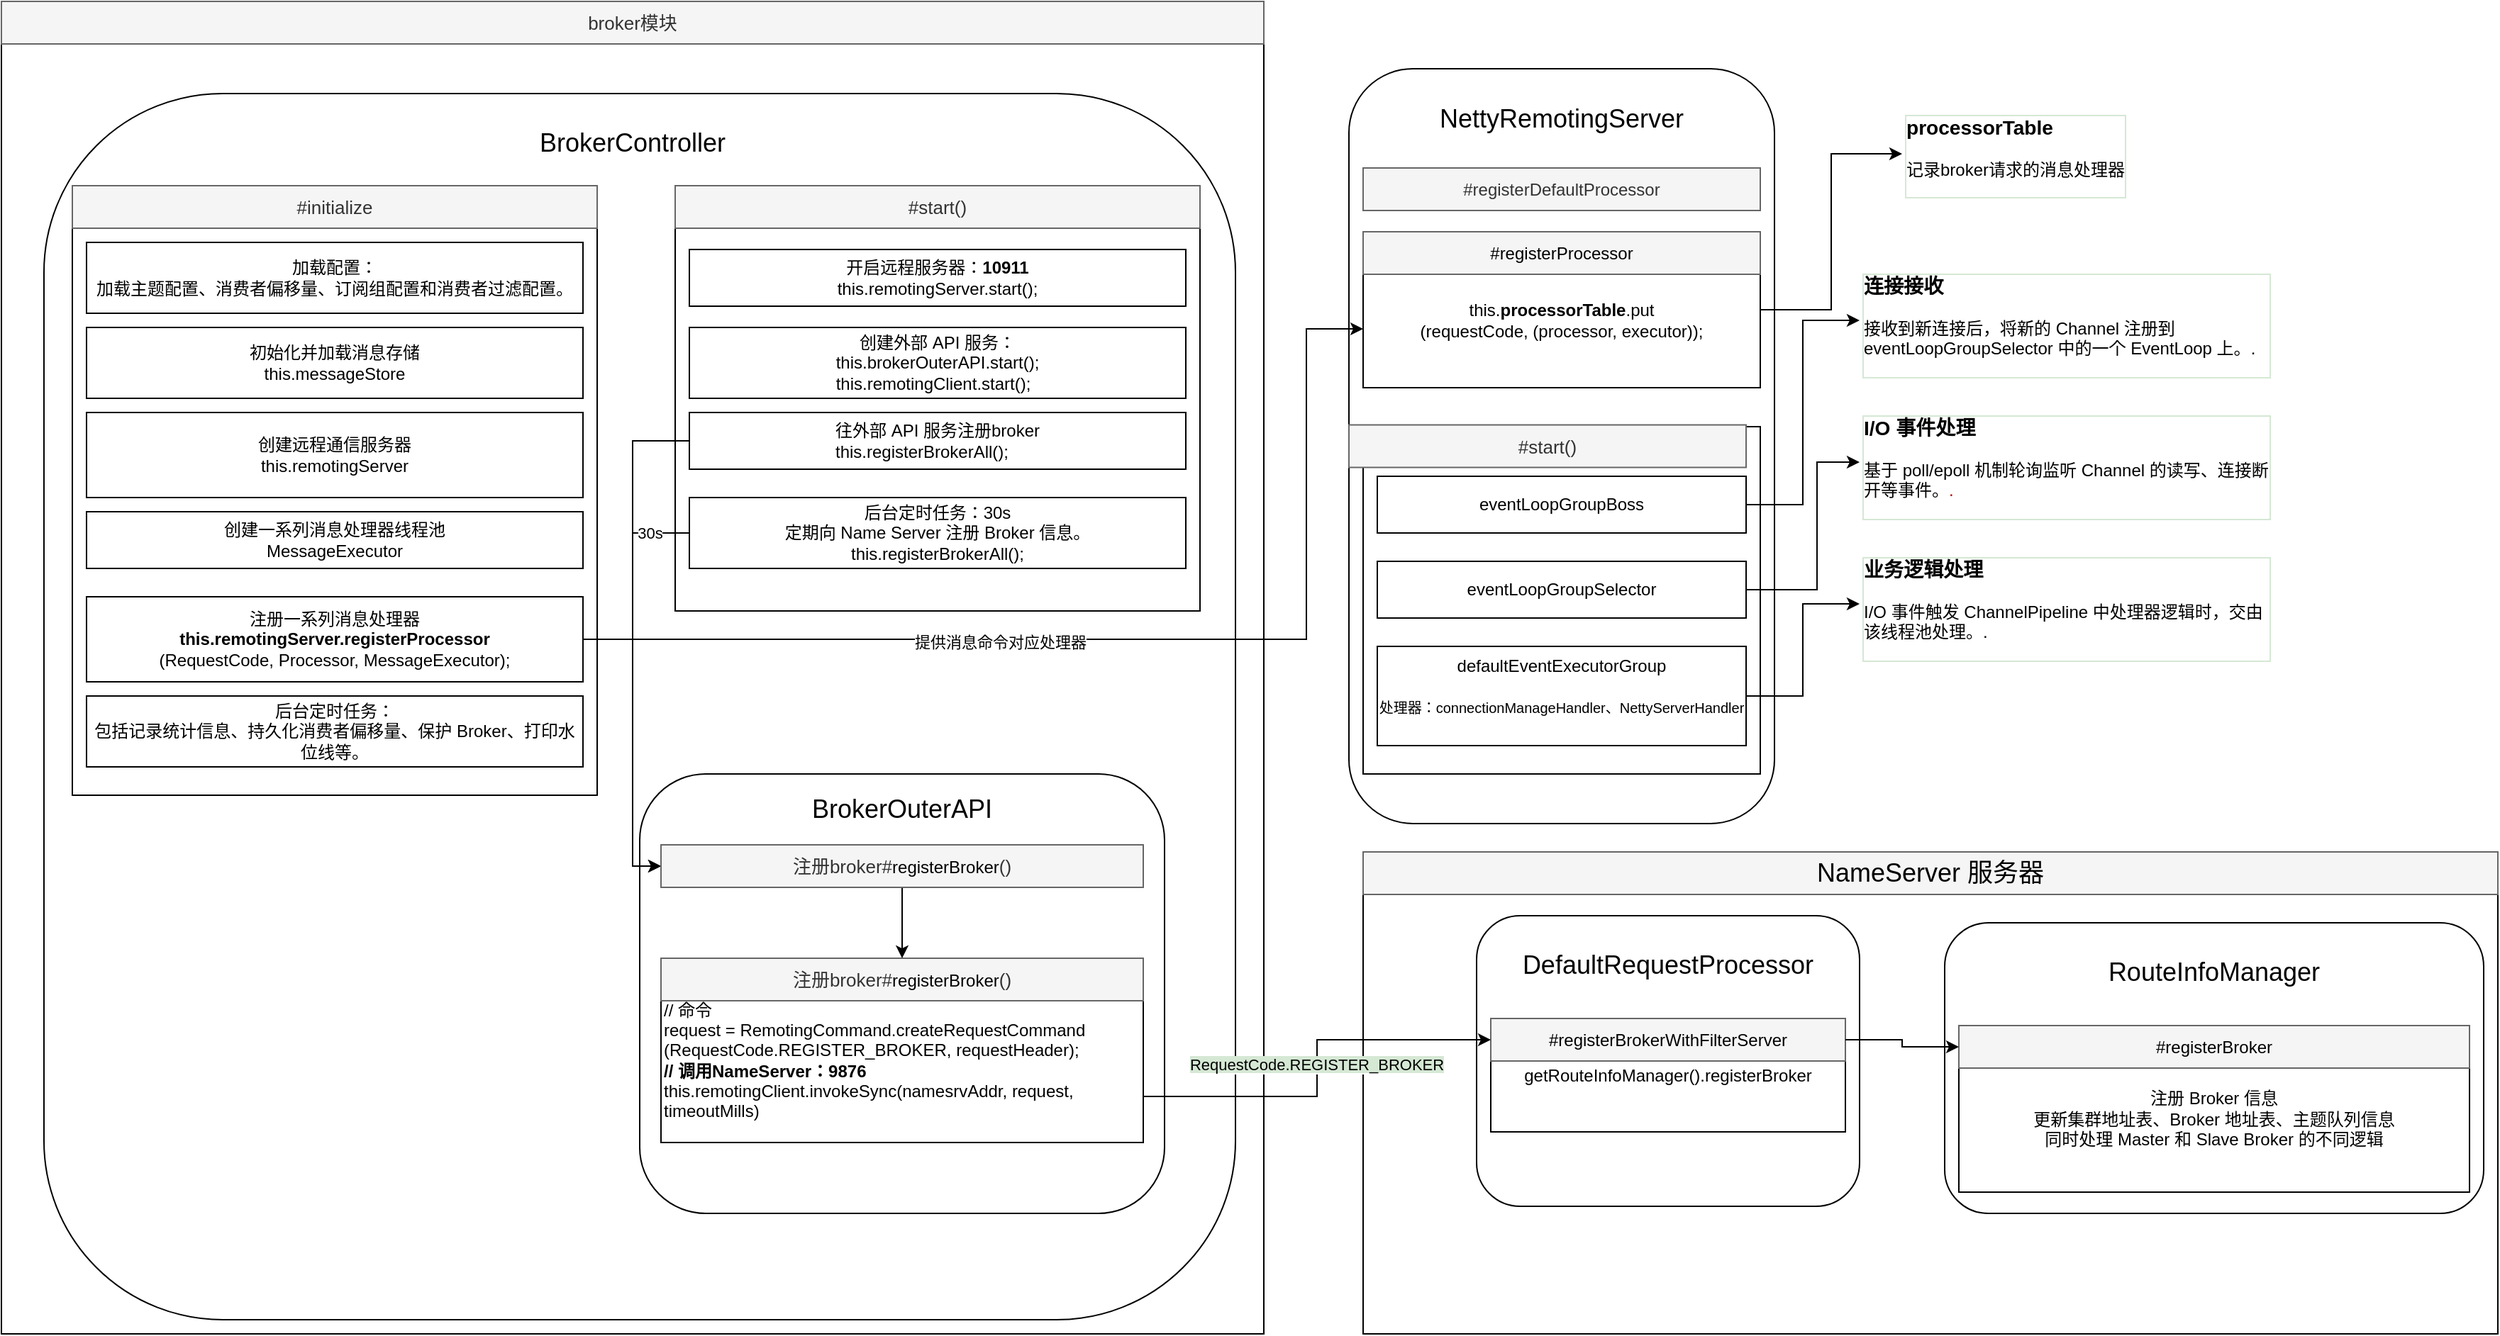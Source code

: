 <mxfile version="28.0.5">
  <diagram id="Eys0XsjKiKcDp_Y2fm7s" name="第 1 页">
    <mxGraphModel dx="2066" dy="1111" grid="1" gridSize="10" guides="1" tooltips="1" connect="1" arrows="0" fold="1" page="1" pageScale="1" pageWidth="3300" pageHeight="4681" math="0" shadow="0">
      <root>
        <mxCell id="0" />
        <mxCell id="1" parent="0" />
        <mxCell id="eET4ICUnmijQ7LKeNfcv-2" value="" style="rounded=0;whiteSpace=wrap;html=1;" parent="1" vertex="1">
          <mxGeometry x="140" y="20" width="890" height="940" as="geometry" />
        </mxCell>
        <mxCell id="eET4ICUnmijQ7LKeNfcv-3" value="&lt;span style=&quot;font-size: 13px;&quot;&gt;broker模块&lt;/span&gt;" style="text;html=1;align=center;verticalAlign=middle;whiteSpace=wrap;rounded=0;labelBackgroundColor=none;textShadow=0;fillColor=#f5f5f5;fontColor=#333333;strokeColor=#666666;" parent="1" vertex="1">
          <mxGeometry x="140" y="20" width="890" height="30" as="geometry" />
        </mxCell>
        <mxCell id="eET4ICUnmijQ7LKeNfcv-4" value="" style="rounded=1;whiteSpace=wrap;html=1;" parent="1" vertex="1">
          <mxGeometry x="170" y="85" width="840" height="865" as="geometry" />
        </mxCell>
        <mxCell id="eET4ICUnmijQ7LKeNfcv-5" value="" style="rounded=0;whiteSpace=wrap;html=1;" parent="1" vertex="1">
          <mxGeometry x="190" y="150" width="370" height="430" as="geometry" />
        </mxCell>
        <mxCell id="eET4ICUnmijQ7LKeNfcv-6" value="&lt;div&gt;加载配置：&lt;br&gt;加载主题配置、消费者偏移量、订阅组配置和消费者过滤配置。&lt;/div&gt;" style="rounded=0;whiteSpace=wrap;html=1;" parent="1" vertex="1">
          <mxGeometry x="200" y="190" width="350" height="50" as="geometry" />
        </mxCell>
        <mxCell id="eET4ICUnmijQ7LKeNfcv-7" value="&lt;span style=&quot;font-size: 18px;&quot;&gt;BrokerController&lt;/span&gt;" style="text;html=1;align=center;verticalAlign=middle;whiteSpace=wrap;rounded=0;" parent="1" vertex="1">
          <mxGeometry x="480" y="105" width="210" height="30" as="geometry" />
        </mxCell>
        <mxCell id="eET4ICUnmijQ7LKeNfcv-8" value="&lt;div&gt;初始化并加载消息存储&lt;/div&gt;&lt;div style=&quot;&quot;&gt;&lt;div style=&quot;&quot;&gt;this.messageStore&lt;/div&gt;&lt;/div&gt;" style="rounded=0;whiteSpace=wrap;html=1;align=center;verticalAlign=middle;" parent="1" vertex="1">
          <mxGeometry x="200" y="250" width="350" height="50" as="geometry" />
        </mxCell>
        <mxCell id="eET4ICUnmijQ7LKeNfcv-9" value="&lt;span style=&quot;background-color: transparent;&quot;&gt;创建远程通信服务器&lt;br&gt;this.remotingServer&lt;br&gt;&lt;/span&gt;" style="rounded=0;whiteSpace=wrap;html=1;" parent="1" vertex="1">
          <mxGeometry x="200" y="310" width="350" height="60" as="geometry" />
        </mxCell>
        <mxCell id="eET4ICUnmijQ7LKeNfcv-11" value="" style="rounded=1;whiteSpace=wrap;html=1;" parent="1" vertex="1">
          <mxGeometry x="1090" y="67.5" width="300" height="532.5" as="geometry" />
        </mxCell>
        <mxCell id="eET4ICUnmijQ7LKeNfcv-12" value="&lt;span style=&quot;font-size: 18px;&quot;&gt;NettyRemotingServer&lt;/span&gt;" style="text;html=1;align=center;verticalAlign=middle;whiteSpace=wrap;rounded=0;" parent="1" vertex="1">
          <mxGeometry x="1150" y="77.5" width="180" height="50" as="geometry" />
        </mxCell>
        <mxCell id="eET4ICUnmijQ7LKeNfcv-13" value="#registerDefaultProcessor" style="rounded=0;whiteSpace=wrap;html=1;align=center;labelBackgroundColor=none;fillColor=#f5f5f5;fontColor=#333333;strokeColor=#666666;" parent="1" vertex="1">
          <mxGeometry x="1100" y="137.5" width="280" height="30" as="geometry" />
        </mxCell>
        <mxCell id="eET4ICUnmijQ7LKeNfcv-16" value="&lt;div&gt;&lt;span style=&quot;background-color: transparent;&quot;&gt;后台定时任务：&lt;br&gt;包括记录统计信息、持久化消费者偏移量、保护 Broker、打印水位线等。&lt;/span&gt;&lt;/div&gt;" style="rounded=0;whiteSpace=wrap;html=1;" parent="1" vertex="1">
          <mxGeometry x="200" y="510" width="350" height="50" as="geometry" />
        </mxCell>
        <mxCell id="eET4ICUnmijQ7LKeNfcv-17" value="" style="rounded=1;whiteSpace=wrap;html=1;" parent="1" vertex="1">
          <mxGeometry x="590" y="565" width="370" height="310" as="geometry" />
        </mxCell>
        <mxCell id="eET4ICUnmijQ7LKeNfcv-20" value="&lt;span style=&quot;font-size: 18px;&quot;&gt;BrokerOuterAPI&lt;/span&gt;" style="text;html=1;align=center;verticalAlign=middle;whiteSpace=wrap;rounded=0;" parent="1" vertex="1">
          <mxGeometry x="590" y="565" width="370" height="50" as="geometry" />
        </mxCell>
        <mxCell id="eET4ICUnmijQ7LKeNfcv-22" value="&lt;span style=&quot;font-size: 13px;&quot;&gt;#initialize&lt;/span&gt;" style="text;html=1;align=center;verticalAlign=middle;whiteSpace=wrap;rounded=0;labelBackgroundColor=none;textShadow=0;fillColor=#f5f5f5;fontColor=#333333;strokeColor=#666666;" parent="1" vertex="1">
          <mxGeometry x="190" y="150" width="370" height="30" as="geometry" />
        </mxCell>
        <mxCell id="eET4ICUnmijQ7LKeNfcv-23" value="" style="rounded=0;whiteSpace=wrap;html=1;" parent="1" vertex="1">
          <mxGeometry x="615" y="150" width="370" height="300" as="geometry" />
        </mxCell>
        <mxCell id="eET4ICUnmijQ7LKeNfcv-24" value="&lt;span style=&quot;font-size: 13px;&quot;&gt;#start()&lt;/span&gt;" style="text;html=1;align=center;verticalAlign=middle;whiteSpace=wrap;rounded=0;labelBackgroundColor=none;textShadow=0;fillColor=#f5f5f5;fontColor=#333333;strokeColor=#666666;" parent="1" vertex="1">
          <mxGeometry x="615" y="150" width="370" height="30" as="geometry" />
        </mxCell>
        <mxCell id="eET4ICUnmijQ7LKeNfcv-25" value="开启远程服务器：&lt;b&gt;10911&lt;/b&gt;&lt;br&gt;&lt;div style=&quot;text-align: left;&quot;&gt;&lt;span style=&quot;background-color: transparent;&quot;&gt;this.remotingServer.start();&lt;/span&gt;&lt;/div&gt;" style="rounded=0;whiteSpace=wrap;html=1;" parent="1" vertex="1">
          <mxGeometry x="625" y="195" width="350" height="40" as="geometry" />
        </mxCell>
        <mxCell id="eET4ICUnmijQ7LKeNfcv-27" value="" style="rounded=0;whiteSpace=wrap;html=1;" parent="1" vertex="1">
          <mxGeometry x="1100" y="320" width="280" height="245" as="geometry" />
        </mxCell>
        <mxCell id="eET4ICUnmijQ7LKeNfcv-28" value="&lt;span style=&quot;font-size: 13px;&quot;&gt;#start()&lt;/span&gt;" style="text;html=1;align=center;verticalAlign=middle;whiteSpace=wrap;rounded=0;labelBackgroundColor=none;textShadow=0;fillColor=#f5f5f5;fontColor=#333333;strokeColor=#666666;" parent="1" vertex="1">
          <mxGeometry x="1090" y="318.75" width="280" height="30" as="geometry" />
        </mxCell>
        <mxCell id="eET4ICUnmijQ7LKeNfcv-29" style="edgeStyle=orthogonalEdgeStyle;rounded=0;orthogonalLoop=1;jettySize=auto;html=1;entryX=0;entryY=0.5;entryDx=0;entryDy=0;" parent="1" source="eET4ICUnmijQ7LKeNfcv-30" target="eET4ICUnmijQ7LKeNfcv-31" edge="1">
          <mxGeometry relative="1" as="geometry" />
        </mxCell>
        <mxCell id="eET4ICUnmijQ7LKeNfcv-30" value="eventLoopGroupBoss" style="rounded=0;whiteSpace=wrap;html=1;" parent="1" vertex="1">
          <mxGeometry x="1110" y="355" width="260" height="40" as="geometry" />
        </mxCell>
        <mxCell id="eET4ICUnmijQ7LKeNfcv-31" value="&lt;h3 style=&quot;margin-top: 0px;&quot;&gt;连接接收&lt;/h3&gt;&lt;p&gt;&lt;span style=&quot;background-color: transparent; color: light-dark(rgb(0, 0, 0), rgb(255, 255, 255));&quot;&gt;接收到新连接后，将新的 Channel 注册到 eventLoopGroupSelector 中的一个 EventLoop 上。&lt;/span&gt;&lt;span style=&quot;background-color: transparent; color: light-dark(rgb(0, 0, 0), rgb(255, 255, 255));&quot;&gt;.&lt;/span&gt;&lt;/p&gt;" style="text;html=1;whiteSpace=wrap;overflow=hidden;rounded=0;labelBorderColor=#D5E8D4;" parent="1" vertex="1">
          <mxGeometry x="1450" y="205" width="290" height="80" as="geometry" />
        </mxCell>
        <mxCell id="eET4ICUnmijQ7LKeNfcv-32" style="edgeStyle=orthogonalEdgeStyle;rounded=0;orthogonalLoop=1;jettySize=auto;html=1;entryX=0;entryY=0.5;entryDx=0;entryDy=0;" parent="1" source="eET4ICUnmijQ7LKeNfcv-33" target="eET4ICUnmijQ7LKeNfcv-36" edge="1">
          <mxGeometry relative="1" as="geometry">
            <mxPoint x="1430" y="395" as="targetPoint" />
            <Array as="points">
              <mxPoint x="1420" y="435" />
              <mxPoint x="1420" y="345" />
            </Array>
          </mxGeometry>
        </mxCell>
        <mxCell id="eET4ICUnmijQ7LKeNfcv-33" value="eventLoopGroupSelector" style="rounded=0;whiteSpace=wrap;html=1;" parent="1" vertex="1">
          <mxGeometry x="1110" y="415" width="260" height="40" as="geometry" />
        </mxCell>
        <mxCell id="eET4ICUnmijQ7LKeNfcv-34" style="edgeStyle=orthogonalEdgeStyle;rounded=0;orthogonalLoop=1;jettySize=auto;html=1;entryX=0;entryY=0.5;entryDx=0;entryDy=0;" parent="1" source="eET4ICUnmijQ7LKeNfcv-35" target="eET4ICUnmijQ7LKeNfcv-37" edge="1">
          <mxGeometry relative="1" as="geometry" />
        </mxCell>
        <mxCell id="eET4ICUnmijQ7LKeNfcv-35" value="defaultEventExecutorGroup&lt;br&gt;&lt;br&gt;&lt;font style=&quot;font-size: 10px;&quot;&gt;处理器：connectionManageHandler、NettyServerHandler&lt;/font&gt;" style="rounded=0;whiteSpace=wrap;html=1;verticalAlign=top;" parent="1" vertex="1">
          <mxGeometry x="1110" y="475" width="260" height="70" as="geometry" />
        </mxCell>
        <mxCell id="eET4ICUnmijQ7LKeNfcv-36" value="&lt;h3 style=&quot;margin-top: 0px;&quot;&gt;I/O 事件处理&lt;/h3&gt;&lt;p&gt;&lt;span style=&quot;background-color: transparent;&quot;&gt;基于 poll/epoll 机制轮询监听 Channel 的读写、连接断开等事件。&lt;font color=&quot;rgba(0, 0, 0, 0)&quot;&gt;.&lt;/font&gt;&lt;/span&gt;&lt;/p&gt;" style="text;html=1;whiteSpace=wrap;overflow=hidden;rounded=0;labelBorderColor=#D5E8D4;" parent="1" vertex="1">
          <mxGeometry x="1450" y="305" width="290" height="80" as="geometry" />
        </mxCell>
        <mxCell id="eET4ICUnmijQ7LKeNfcv-37" value="&lt;h3 style=&quot;margin-top: 0px;&quot;&gt;业务逻辑处理&lt;/h3&gt;&lt;p&gt;&lt;span style=&quot;background-color: transparent;&quot;&gt;I/O 事件触发&amp;nbsp;&lt;/span&gt;&lt;span style=&quot;background-color: transparent;&quot;&gt;ChannelPipeline 中处理器逻辑时，交由该线程池处理&lt;/span&gt;&lt;span style=&quot;background-color: transparent; color: light-dark(rgb(0, 0, 0), rgb(255, 255, 255));&quot;&gt;。&lt;/span&gt;&lt;font style=&quot;background-color: transparent;&quot;&gt;.&lt;/font&gt;&lt;/p&gt;" style="text;html=1;whiteSpace=wrap;overflow=hidden;rounded=0;labelBorderColor=#D5E8D4;" parent="1" vertex="1">
          <mxGeometry x="1450" y="405" width="290" height="80" as="geometry" />
        </mxCell>
        <mxCell id="JuXulwrUQDD9TJNH97vn-1" value="&lt;span style=&quot;background-color: transparent;&quot;&gt;创建一系列消息处理器线程池&lt;br&gt;MessageExecutor&lt;/span&gt;" style="rounded=0;whiteSpace=wrap;html=1;" parent="1" vertex="1">
          <mxGeometry x="200" y="380" width="350" height="40" as="geometry" />
        </mxCell>
        <mxCell id="JuXulwrUQDD9TJNH97vn-2" value="&lt;span style=&quot;background-color: transparent;&quot;&gt;注册一系列消息处理器&lt;br&gt;&lt;b&gt;this.remotingServer.registerProcessor&lt;/b&gt;&lt;br&gt;(RequestCode, Processor, MessageExecutor);&lt;/span&gt;" style="rounded=0;whiteSpace=wrap;html=1;" parent="1" vertex="1">
          <mxGeometry x="200" y="440" width="350" height="60" as="geometry" />
        </mxCell>
        <mxCell id="JuXulwrUQDD9TJNH97vn-16" style="edgeStyle=orthogonalEdgeStyle;rounded=0;orthogonalLoop=1;jettySize=auto;html=1;exitX=1;exitY=0.5;exitDx=0;exitDy=0;entryX=0;entryY=0.5;entryDx=0;entryDy=0;" parent="1" source="JuXulwrUQDD9TJNH97vn-9" target="JuXulwrUQDD9TJNH97vn-15" edge="1">
          <mxGeometry relative="1" as="geometry" />
        </mxCell>
        <mxCell id="JuXulwrUQDD9TJNH97vn-9" value="&lt;br&gt;this.&lt;b&gt;processorTable&lt;/b&gt;.put&lt;br&gt;(requestCode, (processor, executor));" style="rounded=0;whiteSpace=wrap;html=1;" parent="1" vertex="1">
          <mxGeometry x="1100" y="182.5" width="280" height="110" as="geometry" />
        </mxCell>
        <mxCell id="JuXulwrUQDD9TJNH97vn-10" value="&lt;span style=&quot;color: rgb(0, 0, 0);&quot;&gt;#registerProcessor&lt;/span&gt;" style="text;html=1;align=center;verticalAlign=middle;whiteSpace=wrap;rounded=0;labelBackgroundColor=none;textShadow=0;fillColor=#f5f5f5;fontColor=#333333;strokeColor=#666666;" parent="1" vertex="1">
          <mxGeometry x="1100" y="182.5" width="280" height="30" as="geometry" />
        </mxCell>
        <mxCell id="JuXulwrUQDD9TJNH97vn-11" value="创建外部 API 服务：&lt;br&gt;&lt;div style=&quot;text-align: left;&quot;&gt;this.brokerOuterAPI.start();&lt;br&gt;this.remotingClient.start();&lt;/div&gt;" style="rounded=0;whiteSpace=wrap;html=1;" parent="1" vertex="1">
          <mxGeometry x="625" y="250" width="350" height="50" as="geometry" />
        </mxCell>
        <mxCell id="JuXulwrUQDD9TJNH97vn-28" style="edgeStyle=orthogonalEdgeStyle;rounded=0;orthogonalLoop=1;jettySize=auto;html=1;exitX=0;exitY=0.5;exitDx=0;exitDy=0;entryX=0;entryY=0.5;entryDx=0;entryDy=0;" parent="1" source="JuXulwrUQDD9TJNH97vn-12" target="JuXulwrUQDD9TJNH97vn-18" edge="1">
          <mxGeometry relative="1" as="geometry" />
        </mxCell>
        <mxCell id="JuXulwrUQDD9TJNH97vn-12" value="往外部 API 服务注册broker&lt;br&gt;&lt;div style=&quot;text-align: left;&quot;&gt;this.registerBrokerAll();&lt;/div&gt;" style="rounded=0;whiteSpace=wrap;html=1;" parent="1" vertex="1">
          <mxGeometry x="625" y="310" width="350" height="40" as="geometry" />
        </mxCell>
        <mxCell id="JuXulwrUQDD9TJNH97vn-13" value="&lt;div&gt;&lt;br&gt;&lt;/div&gt;&lt;div&gt;// 命令&lt;/div&gt;&lt;div&gt;request = RemotingCommand.createRequestCommand&lt;br&gt;(RequestCode.REGISTER_BROKER, requestHeader);&lt;br&gt;&lt;b&gt;// 调用NameServer：9876&lt;/b&gt;&lt;/div&gt;&lt;div&gt;this.remotingClient.invokeSync(namesrvAddr, request, timeoutMills)&lt;/div&gt;" style="rounded=0;whiteSpace=wrap;html=1;align=left;" parent="1" vertex="1">
          <mxGeometry x="605" y="695" width="340" height="130" as="geometry" />
        </mxCell>
        <mxCell id="JuXulwrUQDD9TJNH97vn-14" value="&lt;span style=&quot;font-size: 13px;&quot;&gt;注册broker#&lt;/span&gt;&lt;span style=&quot;color: rgb(0, 0, 0);&quot;&gt;registerBroker&lt;/span&gt;&lt;span style=&quot;font-size: 13px;&quot;&gt;()&lt;/span&gt;" style="text;html=1;align=center;verticalAlign=middle;whiteSpace=wrap;rounded=0;labelBackgroundColor=none;textShadow=0;fillColor=#f5f5f5;fontColor=#333333;strokeColor=#666666;" parent="1" vertex="1">
          <mxGeometry x="605" y="695" width="340" height="30" as="geometry" />
        </mxCell>
        <mxCell id="JuXulwrUQDD9TJNH97vn-15" value="&lt;h3 style=&quot;margin-top: 0px;&quot;&gt;processorTable&lt;/h3&gt;&lt;p&gt;记录broker请求的消息处理器&lt;/p&gt;" style="text;html=1;whiteSpace=wrap;overflow=hidden;rounded=0;labelBorderColor=#D5E8D4;" parent="1" vertex="1">
          <mxGeometry x="1480" y="92.5" width="190" height="70" as="geometry" />
        </mxCell>
        <mxCell id="JuXulwrUQDD9TJNH97vn-29" style="edgeStyle=orthogonalEdgeStyle;rounded=0;orthogonalLoop=1;jettySize=auto;html=1;exitX=0;exitY=0.5;exitDx=0;exitDy=0;entryX=0;entryY=0.5;entryDx=0;entryDy=0;" parent="1" source="JuXulwrUQDD9TJNH97vn-17" target="JuXulwrUQDD9TJNH97vn-18" edge="1">
          <mxGeometry relative="1" as="geometry" />
        </mxCell>
        <mxCell id="JuXulwrUQDD9TJNH97vn-30" value="30s" style="edgeLabel;html=1;align=center;verticalAlign=middle;resizable=0;points=[];" parent="JuXulwrUQDD9TJNH97vn-29" vertex="1" connectable="0">
          <mxGeometry x="-0.81" relative="1" as="geometry">
            <mxPoint as="offset" />
          </mxGeometry>
        </mxCell>
        <mxCell id="JuXulwrUQDD9TJNH97vn-17" value="&lt;span style=&quot;background-color: transparent;&quot;&gt;后台定时任务：30s&lt;br&gt;定期向 Name Server 注册 Broker 信息。&lt;br&gt;&lt;/span&gt;&lt;span style=&quot;text-align: left;&quot;&gt;this.registerBrokerAll();&lt;/span&gt;&lt;span style=&quot;background-color: transparent;&quot;&gt;&lt;/span&gt;" style="rounded=0;whiteSpace=wrap;html=1;" parent="1" vertex="1">
          <mxGeometry x="625" y="370" width="350" height="50" as="geometry" />
        </mxCell>
        <mxCell id="JuXulwrUQDD9TJNH97vn-19" style="edgeStyle=orthogonalEdgeStyle;rounded=0;orthogonalLoop=1;jettySize=auto;html=1;exitX=0.5;exitY=1;exitDx=0;exitDy=0;entryX=0.5;entryY=0;entryDx=0;entryDy=0;" parent="1" source="JuXulwrUQDD9TJNH97vn-18" target="JuXulwrUQDD9TJNH97vn-14" edge="1">
          <mxGeometry relative="1" as="geometry" />
        </mxCell>
        <mxCell id="JuXulwrUQDD9TJNH97vn-18" value="&lt;span style=&quot;font-size: 13px;&quot;&gt;注册broker#&lt;/span&gt;&lt;span style=&quot;color: rgb(0, 0, 0);&quot;&gt;registerBroker&lt;/span&gt;&lt;span style=&quot;font-size: 13px;&quot;&gt;()&lt;/span&gt;" style="text;html=1;align=center;verticalAlign=middle;whiteSpace=wrap;rounded=0;labelBackgroundColor=none;textShadow=0;fillColor=#f5f5f5;fontColor=#333333;strokeColor=#666666;" parent="1" vertex="1">
          <mxGeometry x="605" y="615" width="340" height="30" as="geometry" />
        </mxCell>
        <mxCell id="JuXulwrUQDD9TJNH97vn-31" style="edgeStyle=orthogonalEdgeStyle;rounded=0;orthogonalLoop=1;jettySize=auto;html=1;exitX=1;exitY=0.5;exitDx=0;exitDy=0;entryX=0;entryY=0.623;entryDx=0;entryDy=0;entryPerimeter=0;" parent="1" source="JuXulwrUQDD9TJNH97vn-2" target="JuXulwrUQDD9TJNH97vn-9" edge="1">
          <mxGeometry relative="1" as="geometry">
            <Array as="points">
              <mxPoint x="1060" y="470" />
              <mxPoint x="1060" y="251" />
            </Array>
          </mxGeometry>
        </mxCell>
        <mxCell id="JuXulwrUQDD9TJNH97vn-32" value="提供消息命令对应处理器" style="edgeLabel;html=1;align=center;verticalAlign=middle;resizable=0;points=[];" parent="JuXulwrUQDD9TJNH97vn-31" vertex="1" connectable="0">
          <mxGeometry x="-0.235" y="-2" relative="1" as="geometry">
            <mxPoint as="offset" />
          </mxGeometry>
        </mxCell>
        <mxCell id="ERgifHR-ihallLjUEUwf-5" value="" style="rounded=0;whiteSpace=wrap;html=1;" vertex="1" parent="1">
          <mxGeometry x="1100" y="620" width="800" height="340" as="geometry" />
        </mxCell>
        <mxCell id="ERgifHR-ihallLjUEUwf-6" value="&lt;span style=&quot;color: rgb(0, 0, 0); font-size: 18px;&quot;&gt;NameServer 服务器&lt;/span&gt;" style="text;html=1;align=center;verticalAlign=middle;whiteSpace=wrap;rounded=0;labelBackgroundColor=none;textShadow=0;fillColor=#f5f5f5;fontColor=#333333;strokeColor=#666666;" vertex="1" parent="1">
          <mxGeometry x="1100" y="620" width="800" height="30" as="geometry" />
        </mxCell>
        <mxCell id="ERgifHR-ihallLjUEUwf-1" value="" style="rounded=1;whiteSpace=wrap;html=1;" vertex="1" parent="1">
          <mxGeometry x="1180" y="665" width="270" height="205" as="geometry" />
        </mxCell>
        <mxCell id="ERgifHR-ihallLjUEUwf-2" value="&lt;span style=&quot;font-size: 18px;&quot;&gt;DefaultRequestProcessor&lt;/span&gt;" style="text;html=1;align=center;verticalAlign=middle;whiteSpace=wrap;rounded=0;" vertex="1" parent="1">
          <mxGeometry x="1180" y="675" width="270" height="50" as="geometry" />
        </mxCell>
        <mxCell id="ERgifHR-ihallLjUEUwf-3" value="getRouteInfoManager().registerBroker" style="rounded=0;whiteSpace=wrap;html=1;" vertex="1" parent="1">
          <mxGeometry x="1190" y="737.5" width="250" height="80" as="geometry" />
        </mxCell>
        <mxCell id="ERgifHR-ihallLjUEUwf-4" value="&lt;span style=&quot;color: rgb(0, 0, 0);&quot;&gt;#&lt;/span&gt;&lt;span style=&quot;color: rgb(0, 0, 0);&quot;&gt;registerBrokerWithFilterServer&lt;/span&gt;" style="text;html=1;align=center;verticalAlign=middle;whiteSpace=wrap;rounded=0;labelBackgroundColor=none;textShadow=0;fillColor=#f5f5f5;fontColor=#333333;strokeColor=#666666;" vertex="1" parent="1">
          <mxGeometry x="1190" y="737.5" width="250" height="30" as="geometry" />
        </mxCell>
        <mxCell id="ERgifHR-ihallLjUEUwf-12" style="edgeStyle=orthogonalEdgeStyle;rounded=0;orthogonalLoop=1;jettySize=auto;html=1;exitX=1;exitY=0.75;exitDx=0;exitDy=0;" edge="1" parent="1" source="JuXulwrUQDD9TJNH97vn-13" target="ERgifHR-ihallLjUEUwf-4">
          <mxGeometry relative="1" as="geometry" />
        </mxCell>
        <mxCell id="ERgifHR-ihallLjUEUwf-13" value="&lt;span style=&quot;background-color: rgb(213, 232, 212);&quot;&gt;RequestCode.REGISTER_BROKER&lt;/span&gt;" style="edgeLabel;html=1;align=center;verticalAlign=middle;resizable=0;points=[];" vertex="1" connectable="0" parent="ERgifHR-ihallLjUEUwf-12">
          <mxGeometry x="0.018" y="2" relative="1" as="geometry">
            <mxPoint x="1" as="offset" />
          </mxGeometry>
        </mxCell>
        <mxCell id="ERgifHR-ihallLjUEUwf-14" value="" style="rounded=1;whiteSpace=wrap;html=1;" vertex="1" parent="1">
          <mxGeometry x="1510" y="670" width="380" height="205" as="geometry" />
        </mxCell>
        <mxCell id="ERgifHR-ihallLjUEUwf-15" value="&lt;span style=&quot;font-size: 18px;&quot;&gt;RouteInfoManager&lt;/span&gt;" style="text;html=1;align=center;verticalAlign=middle;whiteSpace=wrap;rounded=0;" vertex="1" parent="1">
          <mxGeometry x="1510" y="680" width="380" height="50" as="geometry" />
        </mxCell>
        <mxCell id="ERgifHR-ihallLjUEUwf-16" value="&lt;div&gt;&lt;br&gt;&lt;/div&gt;&lt;div&gt;&lt;span style=&quot;background-color: transparent; color: light-dark(rgb(0, 0, 0), rgb(255, 255, 255));&quot;&gt;注册 Broker 信息&lt;/span&gt;&lt;/div&gt;更新集群地址表、Broker 地址表、主题队列信息&lt;br&gt;同时处理 Master 和 Slave Broker 的不同逻辑" style="rounded=0;whiteSpace=wrap;html=1;" vertex="1" parent="1">
          <mxGeometry x="1520" y="742.5" width="360" height="117.5" as="geometry" />
        </mxCell>
        <mxCell id="ERgifHR-ihallLjUEUwf-17" value="&lt;font color=&quot;#000000&quot;&gt;#registerBroker&lt;/font&gt;" style="text;html=1;align=center;verticalAlign=middle;whiteSpace=wrap;rounded=0;labelBackgroundColor=none;textShadow=0;fillColor=#f5f5f5;fontColor=#333333;strokeColor=#666666;" vertex="1" parent="1">
          <mxGeometry x="1520" y="742.5" width="360" height="30" as="geometry" />
        </mxCell>
        <mxCell id="ERgifHR-ihallLjUEUwf-18" style="edgeStyle=orthogonalEdgeStyle;rounded=0;orthogonalLoop=1;jettySize=auto;html=1;exitX=1;exitY=0.5;exitDx=0;exitDy=0;" edge="1" parent="1" source="ERgifHR-ihallLjUEUwf-4" target="ERgifHR-ihallLjUEUwf-17">
          <mxGeometry relative="1" as="geometry" />
        </mxCell>
      </root>
    </mxGraphModel>
  </diagram>
</mxfile>
